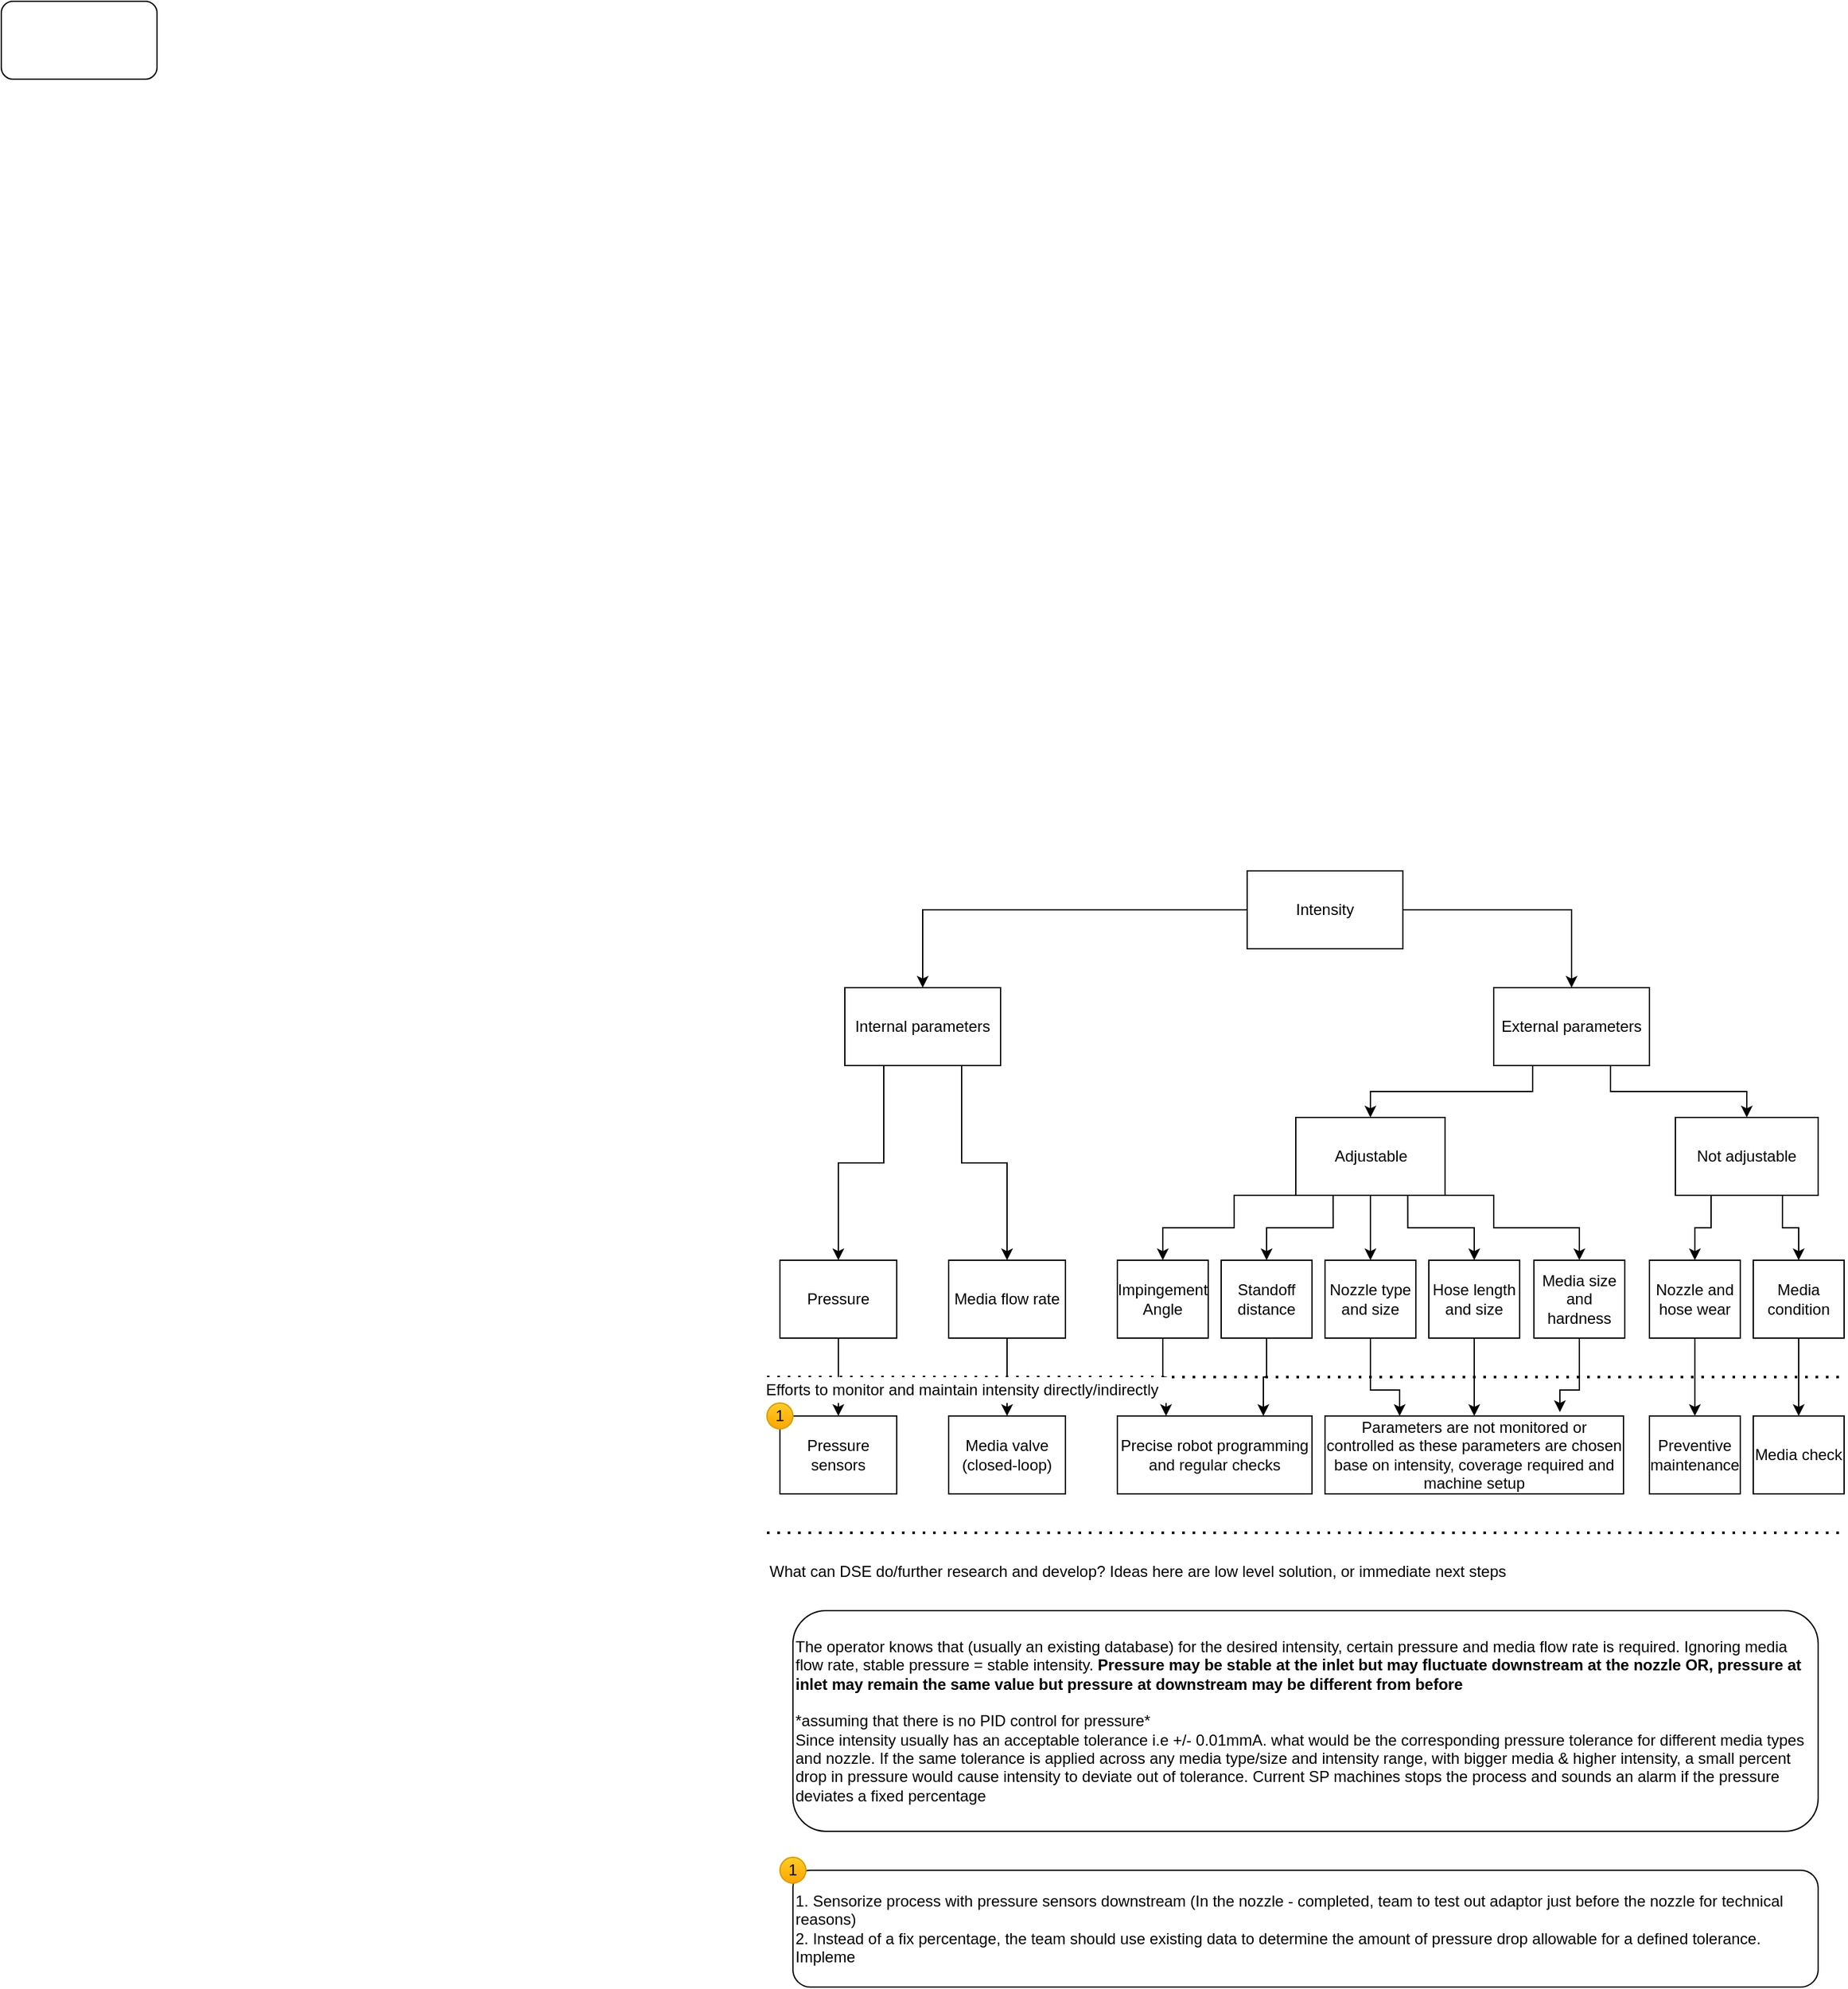 <mxfile version="15.8.7" type="github">
  <diagram id="0DHabs0GE1NaI--FJ0iT" name="Page-1">
    <mxGraphModel dx="2912" dy="2258" grid="1" gridSize="10" guides="1" tooltips="1" connect="1" arrows="1" fold="1" page="1" pageScale="1" pageWidth="850" pageHeight="1100" math="0" shadow="0">
      <root>
        <mxCell id="0" />
        <mxCell id="1" parent="0" />
        <mxCell id="lZUB57I9a2jBkrmypfUn-6" style="edgeStyle=orthogonalEdgeStyle;rounded=0;orthogonalLoop=1;jettySize=auto;html=1;entryX=0.5;entryY=0;entryDx=0;entryDy=0;" edge="1" parent="1" source="lZUB57I9a2jBkrmypfUn-1" target="lZUB57I9a2jBkrmypfUn-3">
          <mxGeometry relative="1" as="geometry" />
        </mxCell>
        <mxCell id="lZUB57I9a2jBkrmypfUn-10" style="edgeStyle=orthogonalEdgeStyle;rounded=0;orthogonalLoop=1;jettySize=auto;html=1;exitX=1;exitY=0.5;exitDx=0;exitDy=0;" edge="1" parent="1" source="lZUB57I9a2jBkrmypfUn-1" target="lZUB57I9a2jBkrmypfUn-9">
          <mxGeometry relative="1" as="geometry" />
        </mxCell>
        <mxCell id="lZUB57I9a2jBkrmypfUn-1" value="Intensity" style="rounded=0;whiteSpace=wrap;html=1;" vertex="1" parent="1">
          <mxGeometry x="380" y="70" width="120" height="60" as="geometry" />
        </mxCell>
        <mxCell id="lZUB57I9a2jBkrmypfUn-38" style="edgeStyle=orthogonalEdgeStyle;rounded=0;orthogonalLoop=1;jettySize=auto;html=1;exitX=0.5;exitY=1;exitDx=0;exitDy=0;" edge="1" parent="1" source="lZUB57I9a2jBkrmypfUn-2" target="lZUB57I9a2jBkrmypfUn-37">
          <mxGeometry relative="1" as="geometry" />
        </mxCell>
        <mxCell id="lZUB57I9a2jBkrmypfUn-2" value="Pressure" style="rounded=0;whiteSpace=wrap;html=1;" vertex="1" parent="1">
          <mxGeometry x="20" y="370" width="90" height="60" as="geometry" />
        </mxCell>
        <mxCell id="lZUB57I9a2jBkrmypfUn-7" style="edgeStyle=orthogonalEdgeStyle;rounded=0;orthogonalLoop=1;jettySize=auto;html=1;exitX=0.25;exitY=1;exitDx=0;exitDy=0;" edge="1" parent="1" source="lZUB57I9a2jBkrmypfUn-3" target="lZUB57I9a2jBkrmypfUn-2">
          <mxGeometry relative="1" as="geometry" />
        </mxCell>
        <mxCell id="lZUB57I9a2jBkrmypfUn-8" style="edgeStyle=orthogonalEdgeStyle;rounded=0;orthogonalLoop=1;jettySize=auto;html=1;exitX=0.75;exitY=1;exitDx=0;exitDy=0;entryX=0.5;entryY=0;entryDx=0;entryDy=0;" edge="1" parent="1" source="lZUB57I9a2jBkrmypfUn-3" target="lZUB57I9a2jBkrmypfUn-5">
          <mxGeometry relative="1" as="geometry" />
        </mxCell>
        <mxCell id="lZUB57I9a2jBkrmypfUn-3" value="Internal parameters" style="rounded=0;whiteSpace=wrap;html=1;" vertex="1" parent="1">
          <mxGeometry x="70" y="160" width="120" height="60" as="geometry" />
        </mxCell>
        <mxCell id="lZUB57I9a2jBkrmypfUn-41" style="edgeStyle=orthogonalEdgeStyle;rounded=0;orthogonalLoop=1;jettySize=auto;html=1;exitX=0.5;exitY=1;exitDx=0;exitDy=0;entryX=0.5;entryY=0;entryDx=0;entryDy=0;" edge="1" parent="1" source="lZUB57I9a2jBkrmypfUn-5" target="lZUB57I9a2jBkrmypfUn-39">
          <mxGeometry relative="1" as="geometry" />
        </mxCell>
        <mxCell id="lZUB57I9a2jBkrmypfUn-5" value="Media flow rate" style="rounded=0;whiteSpace=wrap;html=1;" vertex="1" parent="1">
          <mxGeometry x="150" y="370" width="90" height="60" as="geometry" />
        </mxCell>
        <mxCell id="lZUB57I9a2jBkrmypfUn-15" style="edgeStyle=orthogonalEdgeStyle;rounded=0;orthogonalLoop=1;jettySize=auto;html=1;exitX=0.25;exitY=1;exitDx=0;exitDy=0;entryX=0.5;entryY=0;entryDx=0;entryDy=0;" edge="1" parent="1" source="lZUB57I9a2jBkrmypfUn-9" target="lZUB57I9a2jBkrmypfUn-14">
          <mxGeometry relative="1" as="geometry" />
        </mxCell>
        <mxCell id="lZUB57I9a2jBkrmypfUn-17" style="edgeStyle=orthogonalEdgeStyle;rounded=0;orthogonalLoop=1;jettySize=auto;html=1;exitX=0.75;exitY=1;exitDx=0;exitDy=0;" edge="1" parent="1" source="lZUB57I9a2jBkrmypfUn-9" target="lZUB57I9a2jBkrmypfUn-16">
          <mxGeometry relative="1" as="geometry" />
        </mxCell>
        <mxCell id="lZUB57I9a2jBkrmypfUn-9" value="External parameters" style="rounded=0;whiteSpace=wrap;html=1;" vertex="1" parent="1">
          <mxGeometry x="570" y="160" width="120" height="60" as="geometry" />
        </mxCell>
        <mxCell id="lZUB57I9a2jBkrmypfUn-43" style="edgeStyle=orthogonalEdgeStyle;rounded=0;orthogonalLoop=1;jettySize=auto;html=1;exitX=0.5;exitY=1;exitDx=0;exitDy=0;entryX=0.25;entryY=0;entryDx=0;entryDy=0;" edge="1" parent="1" source="lZUB57I9a2jBkrmypfUn-11" target="lZUB57I9a2jBkrmypfUn-42">
          <mxGeometry relative="1" as="geometry" />
        </mxCell>
        <mxCell id="lZUB57I9a2jBkrmypfUn-11" value="Impingement Angle" style="rounded=0;whiteSpace=wrap;html=1;" vertex="1" parent="1">
          <mxGeometry x="280" y="370" width="70" height="60" as="geometry" />
        </mxCell>
        <mxCell id="lZUB57I9a2jBkrmypfUn-44" style="edgeStyle=orthogonalEdgeStyle;rounded=0;orthogonalLoop=1;jettySize=auto;html=1;exitX=0.5;exitY=1;exitDx=0;exitDy=0;entryX=0.75;entryY=0;entryDx=0;entryDy=0;" edge="1" parent="1" source="lZUB57I9a2jBkrmypfUn-12" target="lZUB57I9a2jBkrmypfUn-42">
          <mxGeometry relative="1" as="geometry" />
        </mxCell>
        <mxCell id="lZUB57I9a2jBkrmypfUn-12" value="Standoff distance" style="rounded=0;whiteSpace=wrap;html=1;" vertex="1" parent="1">
          <mxGeometry x="360" y="370" width="70" height="60" as="geometry" />
        </mxCell>
        <mxCell id="lZUB57I9a2jBkrmypfUn-52" style="edgeStyle=orthogonalEdgeStyle;rounded=0;orthogonalLoop=1;jettySize=auto;html=1;exitX=0.5;exitY=1;exitDx=0;exitDy=0;entryX=0.25;entryY=0;entryDx=0;entryDy=0;" edge="1" parent="1" source="lZUB57I9a2jBkrmypfUn-13" target="lZUB57I9a2jBkrmypfUn-51">
          <mxGeometry relative="1" as="geometry">
            <Array as="points">
              <mxPoint x="475" y="470" />
              <mxPoint x="498" y="470" />
            </Array>
          </mxGeometry>
        </mxCell>
        <mxCell id="lZUB57I9a2jBkrmypfUn-13" value="Nozzle type and size" style="rounded=0;whiteSpace=wrap;html=1;" vertex="1" parent="1">
          <mxGeometry x="440" y="370" width="70" height="60" as="geometry" />
        </mxCell>
        <mxCell id="lZUB57I9a2jBkrmypfUn-23" style="edgeStyle=orthogonalEdgeStyle;rounded=0;orthogonalLoop=1;jettySize=auto;html=1;exitX=0;exitY=1;exitDx=0;exitDy=0;entryX=0.5;entryY=0;entryDx=0;entryDy=0;" edge="1" parent="1" source="lZUB57I9a2jBkrmypfUn-14" target="lZUB57I9a2jBkrmypfUn-11">
          <mxGeometry relative="1" as="geometry">
            <Array as="points">
              <mxPoint x="370" y="320" />
              <mxPoint x="370" y="345" />
              <mxPoint x="315" y="345" />
            </Array>
          </mxGeometry>
        </mxCell>
        <mxCell id="lZUB57I9a2jBkrmypfUn-24" style="edgeStyle=orthogonalEdgeStyle;rounded=0;orthogonalLoop=1;jettySize=auto;html=1;exitX=0.25;exitY=1;exitDx=0;exitDy=0;entryX=0.5;entryY=0;entryDx=0;entryDy=0;" edge="1" parent="1" source="lZUB57I9a2jBkrmypfUn-14" target="lZUB57I9a2jBkrmypfUn-12">
          <mxGeometry relative="1" as="geometry" />
        </mxCell>
        <mxCell id="lZUB57I9a2jBkrmypfUn-25" style="edgeStyle=orthogonalEdgeStyle;rounded=0;orthogonalLoop=1;jettySize=auto;html=1;exitX=0.5;exitY=1;exitDx=0;exitDy=0;entryX=0.5;entryY=0;entryDx=0;entryDy=0;" edge="1" parent="1" source="lZUB57I9a2jBkrmypfUn-14" target="lZUB57I9a2jBkrmypfUn-13">
          <mxGeometry relative="1" as="geometry" />
        </mxCell>
        <mxCell id="lZUB57I9a2jBkrmypfUn-26" style="edgeStyle=orthogonalEdgeStyle;rounded=0;orthogonalLoop=1;jettySize=auto;html=1;exitX=0.75;exitY=1;exitDx=0;exitDy=0;entryX=0.5;entryY=0;entryDx=0;entryDy=0;" edge="1" parent="1" source="lZUB57I9a2jBkrmypfUn-14" target="lZUB57I9a2jBkrmypfUn-19">
          <mxGeometry relative="1" as="geometry" />
        </mxCell>
        <mxCell id="lZUB57I9a2jBkrmypfUn-27" style="edgeStyle=orthogonalEdgeStyle;rounded=0;orthogonalLoop=1;jettySize=auto;html=1;exitX=1;exitY=1;exitDx=0;exitDy=0;entryX=0.5;entryY=0;entryDx=0;entryDy=0;" edge="1" parent="1" source="lZUB57I9a2jBkrmypfUn-14" target="lZUB57I9a2jBkrmypfUn-21">
          <mxGeometry relative="1" as="geometry">
            <Array as="points">
              <mxPoint x="570" y="320" />
              <mxPoint x="570" y="345" />
              <mxPoint x="636" y="345" />
            </Array>
          </mxGeometry>
        </mxCell>
        <mxCell id="lZUB57I9a2jBkrmypfUn-14" value="Adjustable" style="rounded=0;whiteSpace=wrap;html=1;" vertex="1" parent="1">
          <mxGeometry x="417.5" y="260" width="115" height="60" as="geometry" />
        </mxCell>
        <mxCell id="lZUB57I9a2jBkrmypfUn-28" style="edgeStyle=orthogonalEdgeStyle;rounded=0;orthogonalLoop=1;jettySize=auto;html=1;exitX=0.25;exitY=1;exitDx=0;exitDy=0;entryX=0.5;entryY=0;entryDx=0;entryDy=0;" edge="1" parent="1" source="lZUB57I9a2jBkrmypfUn-16" target="lZUB57I9a2jBkrmypfUn-18">
          <mxGeometry relative="1" as="geometry" />
        </mxCell>
        <mxCell id="lZUB57I9a2jBkrmypfUn-29" style="edgeStyle=orthogonalEdgeStyle;rounded=0;orthogonalLoop=1;jettySize=auto;html=1;exitX=0.75;exitY=1;exitDx=0;exitDy=0;entryX=0.5;entryY=0;entryDx=0;entryDy=0;" edge="1" parent="1" source="lZUB57I9a2jBkrmypfUn-16" target="lZUB57I9a2jBkrmypfUn-20">
          <mxGeometry relative="1" as="geometry" />
        </mxCell>
        <mxCell id="lZUB57I9a2jBkrmypfUn-16" value="Not adjustable" style="rounded=0;whiteSpace=wrap;html=1;" vertex="1" parent="1">
          <mxGeometry x="710" y="260" width="110" height="60" as="geometry" />
        </mxCell>
        <mxCell id="lZUB57I9a2jBkrmypfUn-50" style="edgeStyle=orthogonalEdgeStyle;rounded=0;orthogonalLoop=1;jettySize=auto;html=1;exitX=0.5;exitY=1;exitDx=0;exitDy=0;entryX=0.5;entryY=0;entryDx=0;entryDy=0;" edge="1" parent="1" source="lZUB57I9a2jBkrmypfUn-18" target="lZUB57I9a2jBkrmypfUn-49">
          <mxGeometry relative="1" as="geometry" />
        </mxCell>
        <mxCell id="lZUB57I9a2jBkrmypfUn-18" value="Nozzle and hose wear" style="rounded=0;whiteSpace=wrap;html=1;" vertex="1" parent="1">
          <mxGeometry x="690" y="370" width="70" height="60" as="geometry" />
        </mxCell>
        <mxCell id="lZUB57I9a2jBkrmypfUn-53" style="edgeStyle=orthogonalEdgeStyle;rounded=0;orthogonalLoop=1;jettySize=auto;html=1;exitX=0.5;exitY=1;exitDx=0;exitDy=0;entryX=0.5;entryY=0;entryDx=0;entryDy=0;" edge="1" parent="1" source="lZUB57I9a2jBkrmypfUn-19" target="lZUB57I9a2jBkrmypfUn-51">
          <mxGeometry relative="1" as="geometry" />
        </mxCell>
        <mxCell id="lZUB57I9a2jBkrmypfUn-19" value="Hose length and size" style="rounded=0;whiteSpace=wrap;html=1;" vertex="1" parent="1">
          <mxGeometry x="520" y="370" width="70" height="60" as="geometry" />
        </mxCell>
        <mxCell id="lZUB57I9a2jBkrmypfUn-48" style="edgeStyle=orthogonalEdgeStyle;rounded=0;orthogonalLoop=1;jettySize=auto;html=1;exitX=0.5;exitY=1;exitDx=0;exitDy=0;" edge="1" parent="1" source="lZUB57I9a2jBkrmypfUn-20" target="lZUB57I9a2jBkrmypfUn-47">
          <mxGeometry relative="1" as="geometry" />
        </mxCell>
        <mxCell id="lZUB57I9a2jBkrmypfUn-20" value="Media condition" style="rounded=0;whiteSpace=wrap;html=1;" vertex="1" parent="1">
          <mxGeometry x="770" y="370" width="70" height="60" as="geometry" />
        </mxCell>
        <mxCell id="lZUB57I9a2jBkrmypfUn-54" style="edgeStyle=orthogonalEdgeStyle;rounded=0;orthogonalLoop=1;jettySize=auto;html=1;exitX=0.5;exitY=1;exitDx=0;exitDy=0;entryX=0.787;entryY=-0.05;entryDx=0;entryDy=0;entryPerimeter=0;" edge="1" parent="1" source="lZUB57I9a2jBkrmypfUn-21" target="lZUB57I9a2jBkrmypfUn-51">
          <mxGeometry relative="1" as="geometry">
            <Array as="points">
              <mxPoint x="636" y="470" />
              <mxPoint x="621" y="470" />
            </Array>
          </mxGeometry>
        </mxCell>
        <mxCell id="lZUB57I9a2jBkrmypfUn-21" value="Media size and hardness" style="rounded=0;whiteSpace=wrap;html=1;" vertex="1" parent="1">
          <mxGeometry x="601" y="370" width="70" height="60" as="geometry" />
        </mxCell>
        <mxCell id="lZUB57I9a2jBkrmypfUn-34" value="" style="endArrow=none;dashed=1;html=1;dashPattern=1 3;strokeWidth=2;rounded=0;" edge="1" parent="1">
          <mxGeometry width="50" height="50" relative="1" as="geometry">
            <mxPoint x="10" y="460" as="sourcePoint" />
            <mxPoint x="840" y="460" as="targetPoint" />
          </mxGeometry>
        </mxCell>
        <mxCell id="lZUB57I9a2jBkrmypfUn-35" value="" style="endArrow=none;dashed=1;html=1;dashPattern=1 3;strokeWidth=2;rounded=0;" edge="1" parent="1">
          <mxGeometry width="50" height="50" relative="1" as="geometry">
            <mxPoint x="10" y="580" as="sourcePoint" />
            <mxPoint x="840" y="580" as="targetPoint" />
          </mxGeometry>
        </mxCell>
        <mxCell id="lZUB57I9a2jBkrmypfUn-36" value="Efforts to monitor and maintain intensity directly/indirectly" style="text;html=1;align=center;verticalAlign=middle;resizable=0;points=[];autosize=1;fillColor=default;" vertex="1" parent="1">
          <mxGeometry y="460" width="320" height="20" as="geometry" />
        </mxCell>
        <mxCell id="lZUB57I9a2jBkrmypfUn-37" value="Pressure sensors" style="rounded=0;whiteSpace=wrap;html=1;" vertex="1" parent="1">
          <mxGeometry x="20" y="490" width="90" height="60" as="geometry" />
        </mxCell>
        <mxCell id="lZUB57I9a2jBkrmypfUn-39" value="Media valve (closed-loop)" style="rounded=0;whiteSpace=wrap;html=1;" vertex="1" parent="1">
          <mxGeometry x="150" y="490" width="90" height="60" as="geometry" />
        </mxCell>
        <mxCell id="lZUB57I9a2jBkrmypfUn-42" value="Precise robot programming and regular checks" style="rounded=0;whiteSpace=wrap;html=1;" vertex="1" parent="1">
          <mxGeometry x="280" y="490" width="150" height="60" as="geometry" />
        </mxCell>
        <mxCell id="lZUB57I9a2jBkrmypfUn-47" value="Media check" style="rounded=0;whiteSpace=wrap;html=1;" vertex="1" parent="1">
          <mxGeometry x="770" y="490" width="70" height="60" as="geometry" />
        </mxCell>
        <mxCell id="lZUB57I9a2jBkrmypfUn-49" value="Preventive maintenance" style="rounded=0;whiteSpace=wrap;html=1;" vertex="1" parent="1">
          <mxGeometry x="690" y="490" width="70" height="60" as="geometry" />
        </mxCell>
        <mxCell id="lZUB57I9a2jBkrmypfUn-51" value="Parameters are not monitored or controlled as these parameters are chosen base on intensity, coverage required and machine setup" style="rounded=0;whiteSpace=wrap;html=1;" vertex="1" parent="1">
          <mxGeometry x="440" y="490" width="230" height="60" as="geometry" />
        </mxCell>
        <mxCell id="lZUB57I9a2jBkrmypfUn-55" value="1" style="ellipse;whiteSpace=wrap;html=1;fillColor=#ffcd28;gradientColor=#ffa500;strokeColor=#d79b00;" vertex="1" parent="1">
          <mxGeometry x="10" y="480" width="20" height="20" as="geometry" />
        </mxCell>
        <mxCell id="lZUB57I9a2jBkrmypfUn-61" value="1. Sensorize process with pressure sensors downstream (In the nozzle - completed, team to test out adaptor just before the nozzle for technical reasons)&lt;br&gt;2. Instead of a fix percentage, the team should use existing data to determine the amount of pressure drop allowable for a defined tolerance. Impleme&amp;nbsp;" style="rounded=1;whiteSpace=wrap;html=1;fillColor=default;align=left;" vertex="1" parent="1">
          <mxGeometry x="30" y="840" width="790" height="90" as="geometry" />
        </mxCell>
        <mxCell id="lZUB57I9a2jBkrmypfUn-57" value="What can DSE do/further research and develop? Ideas here are low level solution, or immediate next steps" style="text;html=1;align=left;verticalAlign=middle;resizable=0;points=[];autosize=1;strokeColor=none;fillColor=none;" vertex="1" parent="1">
          <mxGeometry x="10" y="600" width="580" height="20" as="geometry" />
        </mxCell>
        <mxCell id="lZUB57I9a2jBkrmypfUn-62" value="The operator knows that (usually an existing database) for the desired intensity, certain pressure and media flow rate is required. Ignoring media flow rate, stable pressure = stable intensity. &lt;b&gt;Pressure may be stable at the inlet but may fluctuate downstream at the nozzle OR, pressure at inlet may remain the same value but pressure at downstream may be different from before&lt;/b&gt;&lt;br&gt;&lt;br&gt;*assuming that there is no PID control for pressure*&lt;br&gt;Since intensity usually has an acceptable tolerance i.e +/- 0.01mmA. what would be the corresponding pressure tolerance for different media types and nozzle. If the same tolerance is applied across any media type/size and intensity range, with bigger media &amp;amp; higher intensity, a small percent drop in pressure would cause intensity to deviate out of tolerance. Current SP machines stops the process and sounds an alarm if the pressure deviates a fixed percentage&amp;nbsp;" style="rounded=1;whiteSpace=wrap;html=1;fillColor=default;align=left;" vertex="1" parent="1">
          <mxGeometry x="30" y="640" width="790" height="170" as="geometry" />
        </mxCell>
        <mxCell id="lZUB57I9a2jBkrmypfUn-56" value="1" style="ellipse;whiteSpace=wrap;html=1;fillColor=#ffcd28;gradientColor=#ffa500;strokeColor=#d79b00;" vertex="1" parent="1">
          <mxGeometry x="20" y="830" width="20" height="20" as="geometry" />
        </mxCell>
        <mxCell id="lZUB57I9a2jBkrmypfUn-60" value="" style="rounded=1;whiteSpace=wrap;html=1;fillColor=default;" vertex="1" parent="1">
          <mxGeometry x="-580" y="-600" width="120" height="60" as="geometry" />
        </mxCell>
      </root>
    </mxGraphModel>
  </diagram>
</mxfile>
